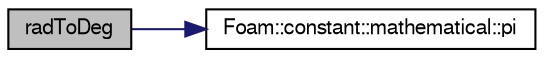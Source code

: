 digraph "radToDeg"
{
  bgcolor="transparent";
  edge [fontname="FreeSans",fontsize="10",labelfontname="FreeSans",labelfontsize="10"];
  node [fontname="FreeSans",fontsize="10",shape=record];
  rankdir="LR";
  Node77285 [label="radToDeg",height=0.2,width=0.4,color="black", fillcolor="grey75", style="filled", fontcolor="black"];
  Node77285 -> Node77286 [color="midnightblue",fontsize="10",style="solid",fontname="FreeSans"];
  Node77286 [label="Foam::constant::mathematical::pi",height=0.2,width=0.4,color="black",URL="$a21162.html#a731b8788a4c01586c35266c7ca4fed04"];
}

